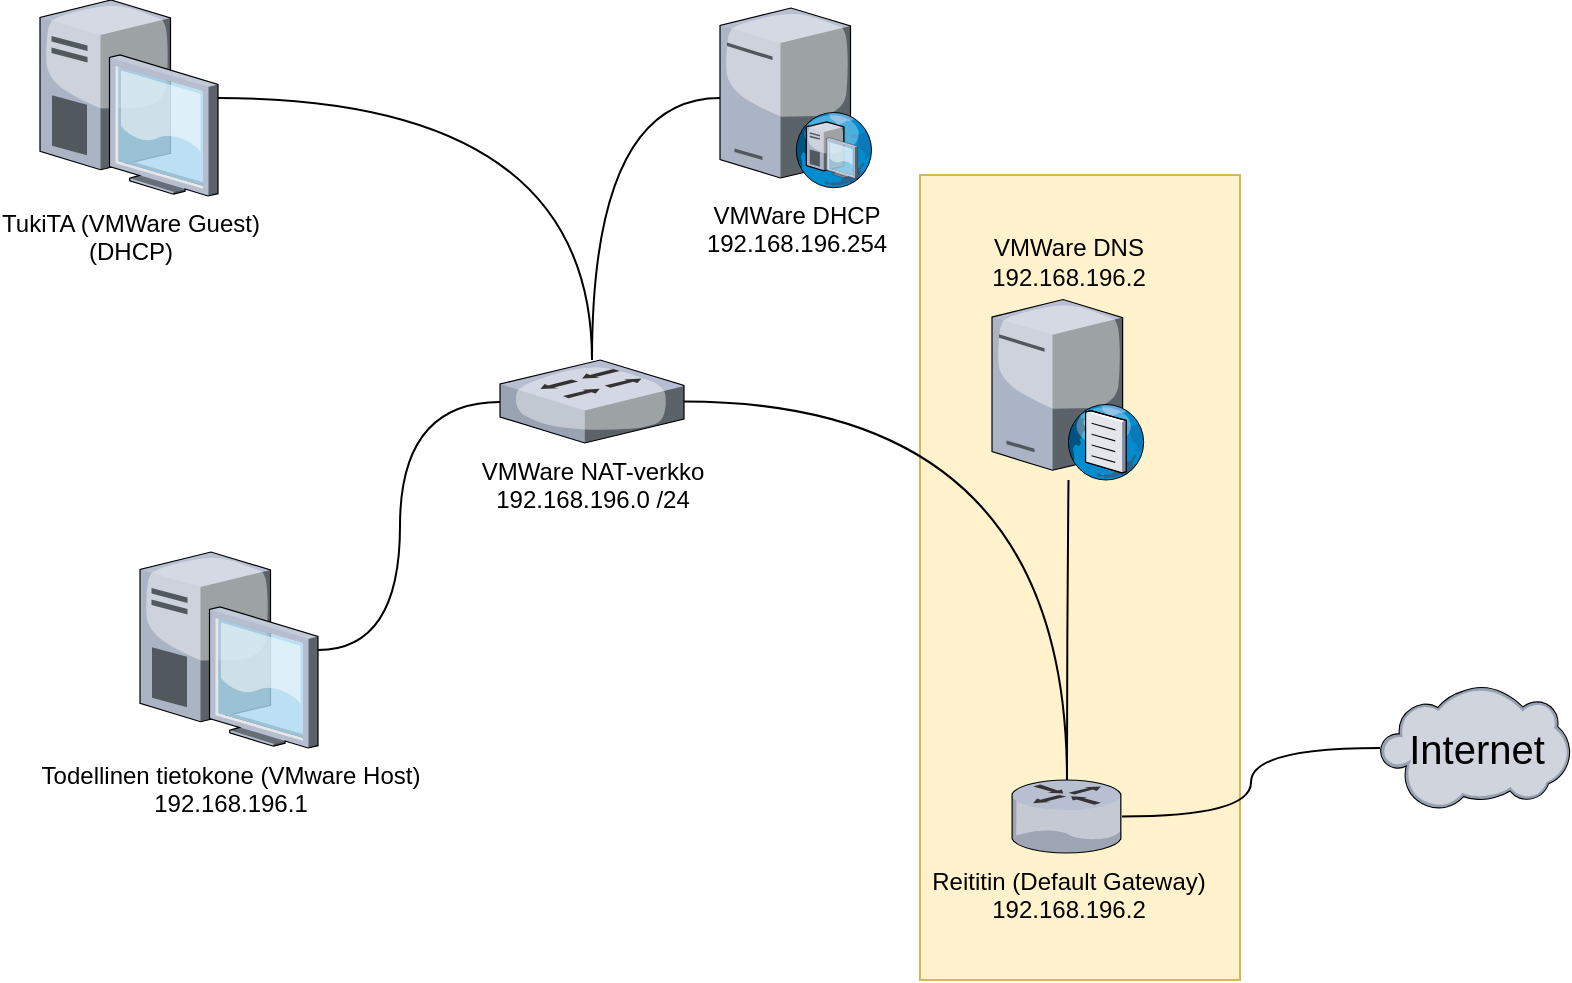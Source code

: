 <mxfile version="14.1.8" type="device"><diagram id="0YUOfLmt6qWuXnTEjrxd" name="NAT-verkko"><mxGraphModel dx="806" dy="554" grid="1" gridSize="10" guides="1" tooltips="1" connect="1" arrows="1" fold="1" page="1" pageScale="1" pageWidth="1169" pageHeight="827" math="0" shadow="0"><root><mxCell id="0"/><mxCell id="1" parent="0"/><mxCell id="8vLtXpEf0dMCR40oAMc2-14" value="" style="rounded=0;whiteSpace=wrap;html=1;fillColor=#fff2cc;strokeColor=#d6b656;" vertex="1" parent="1"><mxGeometry x="510" y="127.5" width="160" height="402.5" as="geometry"/></mxCell><mxCell id="8vLtXpEf0dMCR40oAMc2-13" style="edgeStyle=orthogonalEdgeStyle;curved=1;orthogonalLoop=1;jettySize=auto;html=1;endArrow=none;endFill=0;" edge="1" parent="1" source="8vLtXpEf0dMCR40oAMc2-1" target="8vLtXpEf0dMCR40oAMc2-4"><mxGeometry relative="1" as="geometry"><Array as="points"><mxPoint x="250" y="365"/><mxPoint x="250" y="241"/></Array></mxGeometry></mxCell><mxCell id="8vLtXpEf0dMCR40oAMc2-1" value="Todellinen tietokone (VMware Host)&lt;br&gt;192.168.196.1" style="verticalLabelPosition=bottom;aspect=fixed;html=1;verticalAlign=top;strokeColor=none;align=center;outlineConnect=0;shape=mxgraph.citrix.desktop;" vertex="1" parent="1"><mxGeometry x="120" y="316" width="89" height="98" as="geometry"/></mxCell><mxCell id="8vLtXpEf0dMCR40oAMc2-7" style="edgeStyle=orthogonalEdgeStyle;orthogonalLoop=1;jettySize=auto;html=1;curved=1;endArrow=none;endFill=0;" edge="1" parent="1" source="8vLtXpEf0dMCR40oAMc2-2" target="8vLtXpEf0dMCR40oAMc2-4"><mxGeometry relative="1" as="geometry"/></mxCell><mxCell id="8vLtXpEf0dMCR40oAMc2-2" value="TukiTA (VMWare Guest)&lt;br&gt;(DHCP)" style="verticalLabelPosition=bottom;aspect=fixed;html=1;verticalAlign=top;strokeColor=none;align=center;outlineConnect=0;shape=mxgraph.citrix.desktop;" vertex="1" parent="1"><mxGeometry x="70" y="40" width="89" height="98" as="geometry"/></mxCell><mxCell id="8vLtXpEf0dMCR40oAMc2-3" value="Internet" style="verticalLabelPosition=middle;aspect=fixed;html=1;verticalAlign=middle;strokeColor=none;align=center;outlineConnect=0;shape=mxgraph.citrix.cloud;labelPosition=center;fontSize=20;" vertex="1" parent="1"><mxGeometry x="740" y="383" width="95" height="62" as="geometry"/></mxCell><mxCell id="8vLtXpEf0dMCR40oAMc2-9" style="edgeStyle=orthogonalEdgeStyle;curved=1;orthogonalLoop=1;jettySize=auto;html=1;endArrow=none;endFill=0;" edge="1" parent="1" source="8vLtXpEf0dMCR40oAMc2-4" target="8vLtXpEf0dMCR40oAMc2-8"><mxGeometry relative="1" as="geometry"/></mxCell><mxCell id="8vLtXpEf0dMCR40oAMc2-4" value="VMWare NAT-verkko&lt;br&gt;192.168.196.0 /24" style="verticalLabelPosition=bottom;aspect=fixed;html=1;verticalAlign=top;strokeColor=none;align=center;outlineConnect=0;shape=mxgraph.citrix.switch;" vertex="1" parent="1"><mxGeometry x="300" y="220" width="92" height="41.5" as="geometry"/></mxCell><mxCell id="8vLtXpEf0dMCR40oAMc2-5" value="VMWare DNS&lt;br&gt;192.168.196.2" style="verticalLabelPosition=top;aspect=fixed;html=1;verticalAlign=bottom;strokeColor=none;align=center;outlineConnect=0;shape=mxgraph.citrix.dns_server;labelPosition=center;" vertex="1" parent="1"><mxGeometry x="546" y="187.5" width="76.5" height="92.5" as="geometry"/></mxCell><mxCell id="8vLtXpEf0dMCR40oAMc2-12" style="edgeStyle=orthogonalEdgeStyle;curved=1;orthogonalLoop=1;jettySize=auto;html=1;endArrow=none;endFill=0;" edge="1" parent="1" source="8vLtXpEf0dMCR40oAMc2-6" target="8vLtXpEf0dMCR40oAMc2-4"><mxGeometry relative="1" as="geometry"/></mxCell><mxCell id="8vLtXpEf0dMCR40oAMc2-6" value="VMWare DHCP&lt;br&gt;192.168.196.254" style="verticalLabelPosition=bottom;aspect=fixed;html=1;verticalAlign=top;strokeColor=none;align=center;outlineConnect=0;shape=mxgraph.citrix.dhcp_server;" vertex="1" parent="1"><mxGeometry x="410" y="44" width="76" height="90" as="geometry"/></mxCell><mxCell id="8vLtXpEf0dMCR40oAMc2-10" style="edgeStyle=orthogonalEdgeStyle;curved=1;orthogonalLoop=1;jettySize=auto;html=1;endArrow=none;endFill=0;" edge="1" parent="1" source="8vLtXpEf0dMCR40oAMc2-8" target="8vLtXpEf0dMCR40oAMc2-3"><mxGeometry relative="1" as="geometry"/></mxCell><mxCell id="8vLtXpEf0dMCR40oAMc2-11" style="edgeStyle=orthogonalEdgeStyle;curved=1;orthogonalLoop=1;jettySize=auto;html=1;endArrow=none;endFill=0;" edge="1" parent="1" source="8vLtXpEf0dMCR40oAMc2-8" target="8vLtXpEf0dMCR40oAMc2-5"><mxGeometry relative="1" as="geometry"/></mxCell><mxCell id="8vLtXpEf0dMCR40oAMc2-8" value="Reititin (Default Gateway)&lt;br&gt;192.168.196.2" style="verticalLabelPosition=bottom;aspect=fixed;html=1;verticalAlign=top;strokeColor=none;align=center;outlineConnect=0;shape=mxgraph.citrix.router;" vertex="1" parent="1"><mxGeometry x="556" y="430" width="55" height="36.5" as="geometry"/></mxCell></root></mxGraphModel></diagram></mxfile>